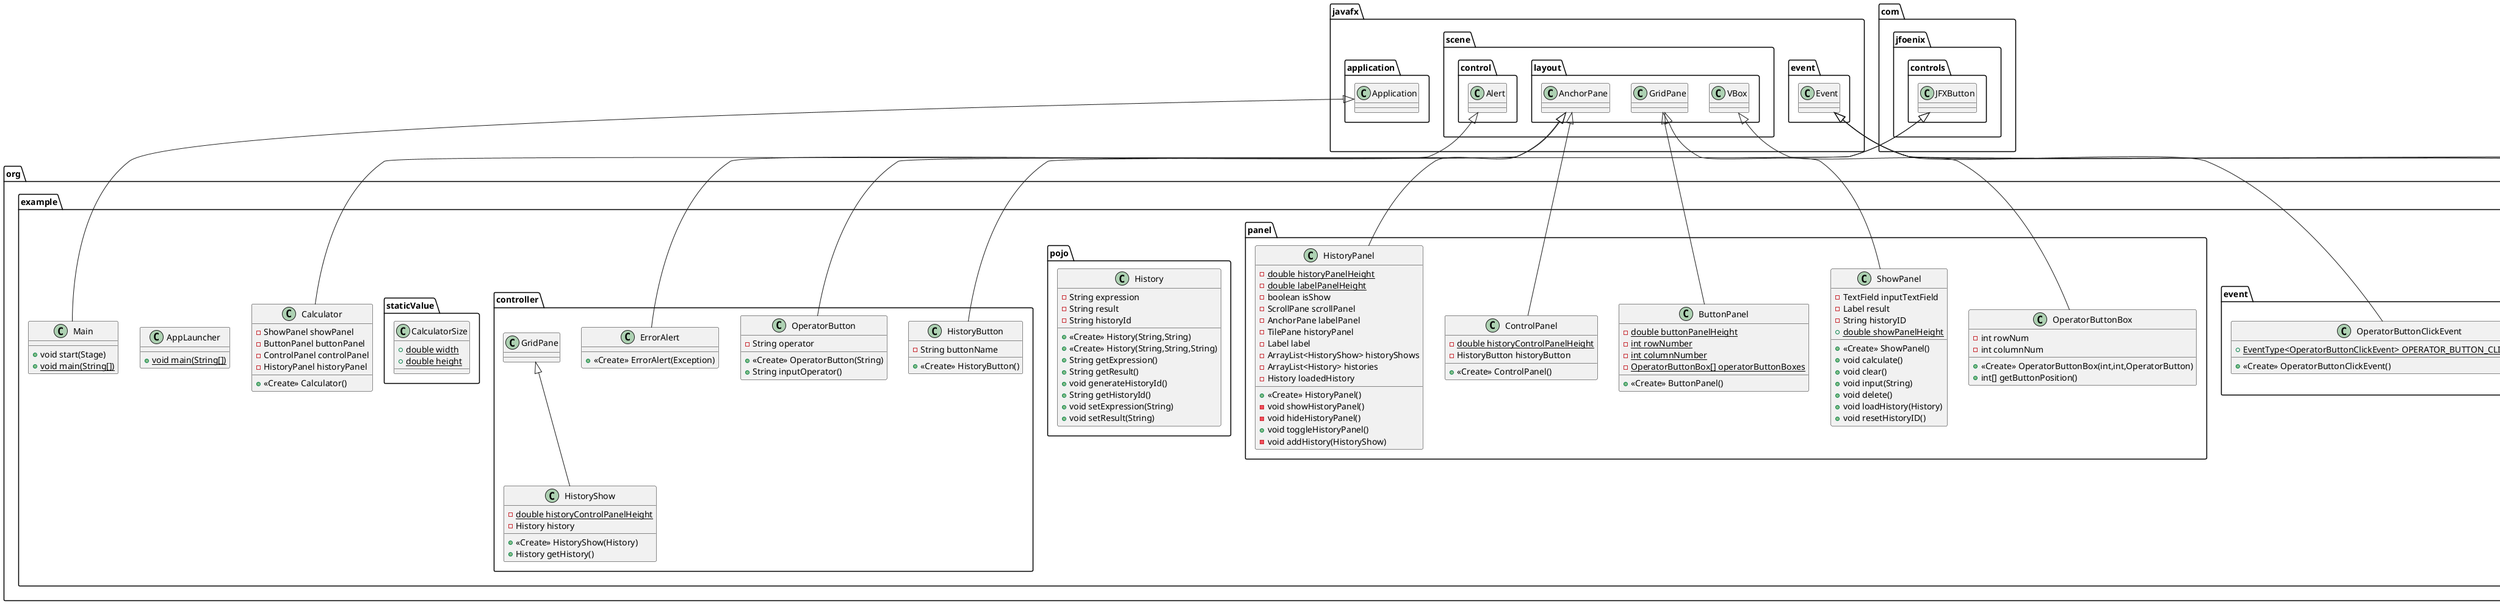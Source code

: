 @startuml
class org.example.util.ExpressionEvaluator {
+ {static} double evaluateExpression(String)
- {static} boolean isOperator(char)
- {static} boolean hasPrecedence(char,char)
- {static} double performOperation(char,double,double)
}
class org.example.Calculator {
- ShowPanel showPanel
- ButtonPanel buttonPanel
- ControlPanel controlPanel
- HistoryPanel historyPanel
+ <<Create>> Calculator()
}
class org.example.event.HistoryDeleteEvent {
+ {static} EventType<HistoryDeleteEvent> HISTORY_DELETE_EVENT_TYPE
- History history
+ <<Create>> HistoryDeleteEvent(History)
+ History getHistory()
}
class org.example.panel.OperatorButtonBox {
- int rowNum
- int columnNum
+ <<Create>> OperatorButtonBox(int,int,OperatorButton)
+ int[] getButtonPosition()
}
class org.example.pojo.History {
- String expression
- String result
- String historyId
+ <<Create>> History(String,String)
+ <<Create>> History(String,String,String)
+ String getExpression()
+ String getResult()
+ void generateHistoryId()
+ String getHistoryId()
+ void setExpression(String)
+ void setResult(String)
}
class org.example.panel.ControlPanel {
- {static} double historyControlPanelHeight
- HistoryButton historyButton
+ <<Create>> ControlPanel()
}
class org.example.panel.ShowPanel {
- TextField inputTextField
- Label result
- String historyID
+ {static} double showPanelHeight
+ <<Create>> ShowPanel()
+ void calculate()
+ void clear()
+ void input(String)
+ void delete()
+ void loadHistory(History)
+ void resetHistoryID()
}
class org.example.event.HistoryLoadEvent {
+ {static} EventType<HistoryLoadEvent> HISTORY_LOAD_EVENT_TYPE
- History history
+ <<Create>> HistoryLoadEvent(History)
+ History getHistory()
}
class org.example.controller.HistoryShow {
- {static} double historyControlPanelHeight
- History history
+ <<Create>> HistoryShow(History)
+ History getHistory()
}
class org.example.AppLauncher {
+ {static} void main(String[])
}
class org.example.Main {
+ void start(Stage)
+ {static} void main(String[])
}
class org.example.util.HistoryRecorder {
- {static} String filePath
+ {static} void writeDownHistory(String,String,String)
+ {static} ArrayList<History> readHistory()
+ {static} void deleteHistory(String)
}
class org.example.staticValue.CalculatorSize {
+ {static} double width
+ {static} double height
}
class org.example.event.HistoryClickEvent {
+ {static} EventType<HistoryClickEvent> HISTORY_CLICK_EVENT_TYPE
+ <<Create>> HistoryClickEvent()
}
class org.example.panel.ButtonPanel {
- {static} double buttonPanelHeight
- {static} int rowNumber
- {static} int columnNumber
- {static} OperatorButtonBox[] operatorButtonBoxes
+ <<Create>> ButtonPanel()
}
class org.example.panel.HistoryPanel {
- {static} double historyPanelHeight
- {static} double labelPanelHeight
- boolean isShow
- ScrollPane scrollPanel
- AnchorPane labelPanel
- TilePane historyPanel
- Label label
- ArrayList<HistoryShow> historyShows
- ArrayList<History> histories
- History loadedHistory
+ <<Create>> HistoryPanel()
- void showHistoryPanel()
- void hideHistoryPanel()
+ void toggleHistoryPanel()
- void addHistory(HistoryShow)
}
class org.example.event.OperatorButtonClickEvent {
+ {static} EventType<OperatorButtonClickEvent> OPERATOR_BUTTON_CLICK_EVENT_TYPE
+ <<Create>> OperatorButtonClickEvent()
}
class org.example.controller.ErrorAlert {
+ <<Create>> ErrorAlert(Exception)
}
class org.example.controller.HistoryButton {
- String buttonName
+ <<Create>> HistoryButton()
}
class org.example.controller.OperatorButton {
- String operator
+ <<Create>> OperatorButton(String)
+ String inputOperator()
}


javafx.scene.layout.AnchorPane <|-- org.example.Calculator
javafx.event.Event <|-- org.example.event.HistoryDeleteEvent
javafx.scene.layout.VBox <|-- org.example.panel.OperatorButtonBox
javafx.scene.layout.AnchorPane <|-- org.example.panel.ControlPanel
javafx.scene.layout.GridPane <|-- org.example.panel.ShowPanel
javafx.event.Event <|-- org.example.event.HistoryLoadEvent
org.example.controller.GridPane <|-- org.example.controller.HistoryShow
javafx.application.Application <|-- org.example.Main
javafx.event.Event <|-- org.example.event.HistoryClickEvent
javafx.scene.layout.GridPane <|-- org.example.panel.ButtonPanel
javafx.scene.layout.AnchorPane <|-- org.example.panel.HistoryPanel
javafx.event.Event <|-- org.example.event.OperatorButtonClickEvent
javafx.scene.control.Alert <|-- org.example.controller.ErrorAlert
com.jfoenix.controls.JFXButton <|-- org.example.controller.HistoryButton
com.jfoenix.controls.JFXButton <|-- org.example.controller.OperatorButton
@enduml